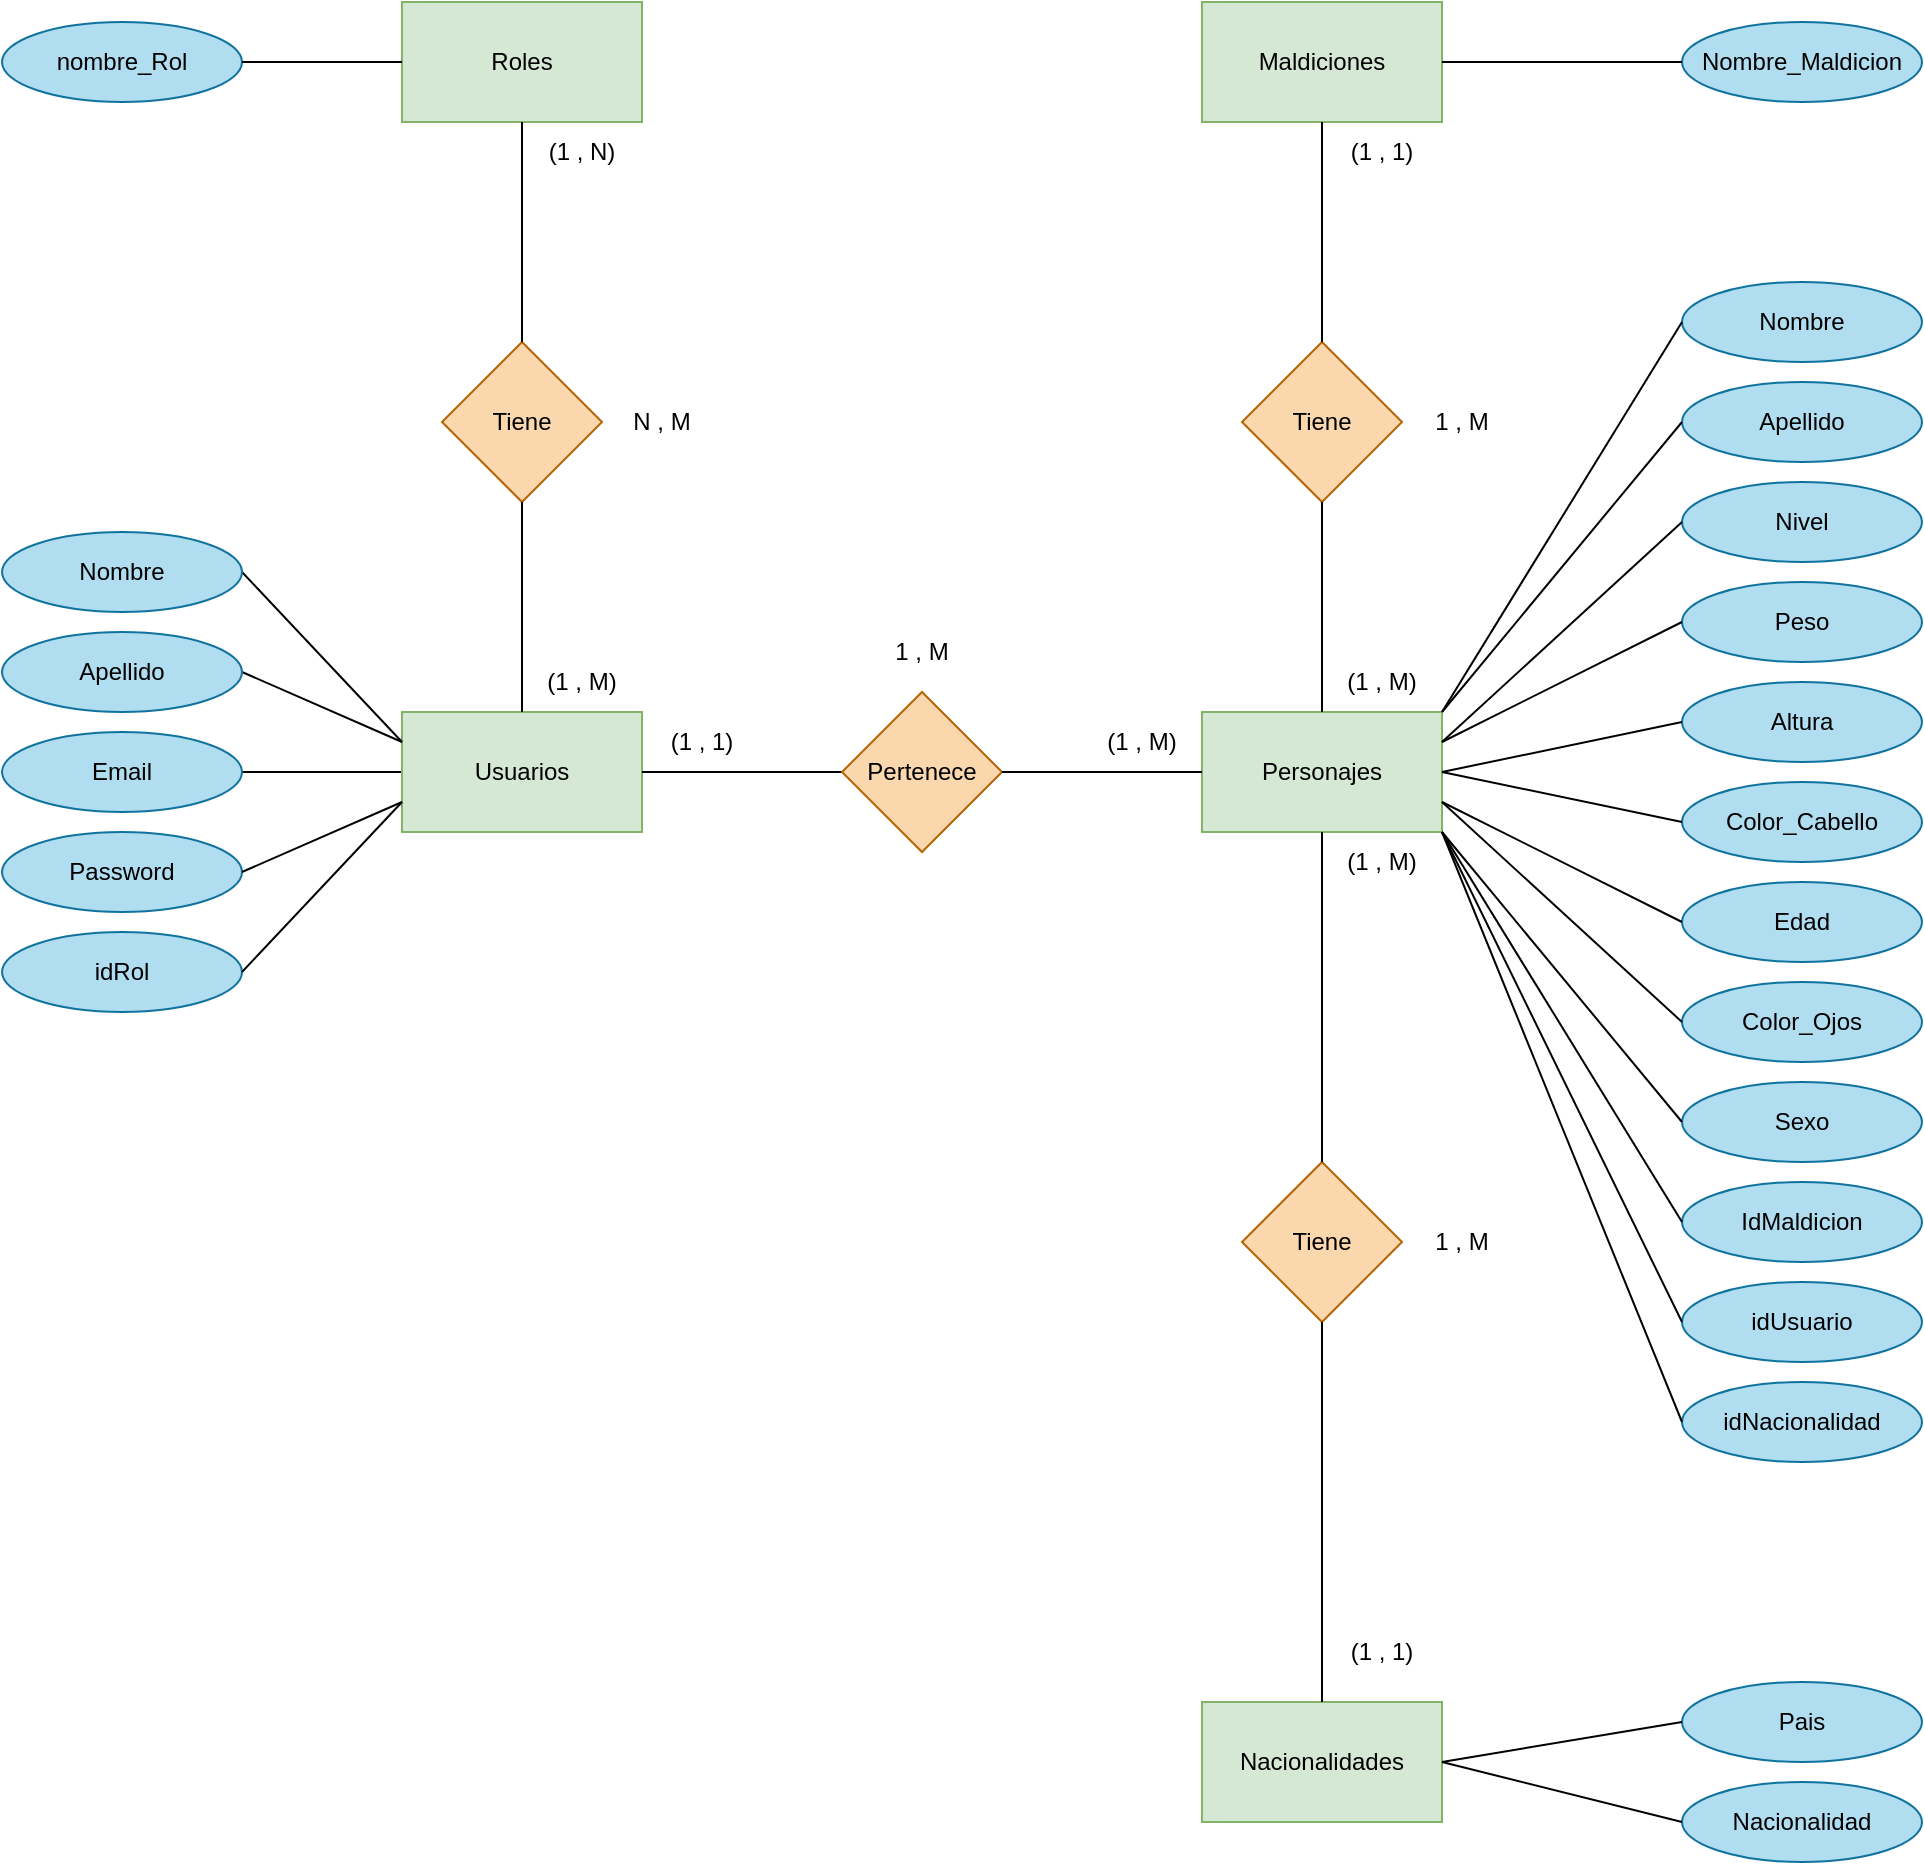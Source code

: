 <mxfile version="24.8.6">
  <diagram name="Página-1" id="3at7x24ETv0sZKgb2_4Q">
    <mxGraphModel dx="866" dy="470" grid="1" gridSize="10" guides="1" tooltips="1" connect="1" arrows="1" fold="1" page="1" pageScale="1" pageWidth="3300" pageHeight="4681" math="0" shadow="0">
      <root>
        <mxCell id="0" />
        <mxCell id="1" parent="0" />
        <mxCell id="y8KlxEAlmwIgQg3cvcYe-1" style="edgeStyle=orthogonalEdgeStyle;rounded=0;orthogonalLoop=1;jettySize=auto;html=1;exitX=0;exitY=0.5;exitDx=0;exitDy=0;entryX=1;entryY=0.5;entryDx=0;entryDy=0;endArrow=none;endFill=0;" edge="1" parent="1" source="y8KlxEAlmwIgQg3cvcYe-2" target="y8KlxEAlmwIgQg3cvcYe-7">
          <mxGeometry relative="1" as="geometry" />
        </mxCell>
        <mxCell id="y8KlxEAlmwIgQg3cvcYe-2" value="Usuarios" style="rounded=0;whiteSpace=wrap;html=1;fillColor=#d5e8d4;strokeColor=#82b366;" vertex="1" parent="1">
          <mxGeometry x="240" y="395" width="120" height="60" as="geometry" />
        </mxCell>
        <mxCell id="y8KlxEAlmwIgQg3cvcYe-3" value="" style="endArrow=none;html=1;rounded=0;exitX=0;exitY=0.25;exitDx=0;exitDy=0;entryX=1;entryY=0.5;entryDx=0;entryDy=0;" edge="1" parent="1" source="y8KlxEAlmwIgQg3cvcYe-2" target="y8KlxEAlmwIgQg3cvcYe-4">
          <mxGeometry width="50" height="50" relative="1" as="geometry">
            <mxPoint x="620" y="485" as="sourcePoint" />
            <mxPoint x="200" y="335" as="targetPoint" />
          </mxGeometry>
        </mxCell>
        <mxCell id="y8KlxEAlmwIgQg3cvcYe-4" value="Nombre" style="ellipse;whiteSpace=wrap;html=1;fillColor=#b1ddf0;strokeColor=#10739e;" vertex="1" parent="1">
          <mxGeometry x="40" y="305" width="120" height="40" as="geometry" />
        </mxCell>
        <mxCell id="y8KlxEAlmwIgQg3cvcYe-5" value="" style="endArrow=none;html=1;rounded=0;exitX=0;exitY=0.25;exitDx=0;exitDy=0;entryX=1;entryY=0.5;entryDx=0;entryDy=0;" edge="1" parent="1" source="y8KlxEAlmwIgQg3cvcYe-2" target="y8KlxEAlmwIgQg3cvcYe-6">
          <mxGeometry width="50" height="50" relative="1" as="geometry">
            <mxPoint x="260" y="385" as="sourcePoint" />
            <mxPoint x="160" y="375" as="targetPoint" />
          </mxGeometry>
        </mxCell>
        <mxCell id="y8KlxEAlmwIgQg3cvcYe-6" value="Apellido" style="ellipse;whiteSpace=wrap;html=1;fillColor=#b1ddf0;strokeColor=#10739e;" vertex="1" parent="1">
          <mxGeometry x="40" y="355" width="120" height="40" as="geometry" />
        </mxCell>
        <mxCell id="y8KlxEAlmwIgQg3cvcYe-7" value="Email" style="ellipse;whiteSpace=wrap;html=1;fillColor=#b1ddf0;strokeColor=#10739e;" vertex="1" parent="1">
          <mxGeometry x="40" y="405" width="120" height="40" as="geometry" />
        </mxCell>
        <mxCell id="y8KlxEAlmwIgQg3cvcYe-8" value="Password" style="ellipse;whiteSpace=wrap;html=1;fillColor=#b1ddf0;strokeColor=#10739e;" vertex="1" parent="1">
          <mxGeometry x="40" y="455" width="120" height="40" as="geometry" />
        </mxCell>
        <mxCell id="y8KlxEAlmwIgQg3cvcYe-9" value="idRol" style="ellipse;whiteSpace=wrap;html=1;fillColor=#b1ddf0;strokeColor=#10739e;" vertex="1" parent="1">
          <mxGeometry x="40" y="505" width="120" height="40" as="geometry" />
        </mxCell>
        <mxCell id="y8KlxEAlmwIgQg3cvcYe-10" value="" style="endArrow=none;html=1;rounded=0;exitX=1;exitY=0.5;exitDx=0;exitDy=0;entryX=0;entryY=0.75;entryDx=0;entryDy=0;" edge="1" parent="1" source="y8KlxEAlmwIgQg3cvcYe-8" target="y8KlxEAlmwIgQg3cvcYe-2">
          <mxGeometry width="50" height="50" relative="1" as="geometry">
            <mxPoint x="620" y="485" as="sourcePoint" />
            <mxPoint x="670" y="435" as="targetPoint" />
          </mxGeometry>
        </mxCell>
        <mxCell id="y8KlxEAlmwIgQg3cvcYe-11" value="" style="endArrow=none;html=1;rounded=0;exitX=1;exitY=0.5;exitDx=0;exitDy=0;entryX=0;entryY=0.75;entryDx=0;entryDy=0;" edge="1" parent="1" source="y8KlxEAlmwIgQg3cvcYe-9" target="y8KlxEAlmwIgQg3cvcYe-2">
          <mxGeometry width="50" height="50" relative="1" as="geometry">
            <mxPoint x="620" y="485" as="sourcePoint" />
            <mxPoint x="670" y="435" as="targetPoint" />
          </mxGeometry>
        </mxCell>
        <mxCell id="y8KlxEAlmwIgQg3cvcYe-12" value="Personajes" style="rounded=0;whiteSpace=wrap;html=1;fillColor=#d5e8d4;strokeColor=#82b366;" vertex="1" parent="1">
          <mxGeometry x="640" y="395" width="120" height="60" as="geometry" />
        </mxCell>
        <mxCell id="y8KlxEAlmwIgQg3cvcYe-13" value="Nombre" style="ellipse;whiteSpace=wrap;html=1;fillColor=#b1ddf0;strokeColor=#10739e;" vertex="1" parent="1">
          <mxGeometry x="880" y="180" width="120" height="40" as="geometry" />
        </mxCell>
        <mxCell id="y8KlxEAlmwIgQg3cvcYe-14" value="Apellido" style="ellipse;whiteSpace=wrap;html=1;fillColor=#b1ddf0;strokeColor=#10739e;" vertex="1" parent="1">
          <mxGeometry x="880" y="230" width="120" height="40" as="geometry" />
        </mxCell>
        <mxCell id="y8KlxEAlmwIgQg3cvcYe-15" value="Nivel" style="ellipse;whiteSpace=wrap;html=1;fillColor=#b1ddf0;strokeColor=#10739e;" vertex="1" parent="1">
          <mxGeometry x="880" y="280" width="120" height="40" as="geometry" />
        </mxCell>
        <mxCell id="y8KlxEAlmwIgQg3cvcYe-16" value="Peso" style="ellipse;whiteSpace=wrap;html=1;fillColor=#b1ddf0;strokeColor=#10739e;" vertex="1" parent="1">
          <mxGeometry x="880" y="330" width="120" height="40" as="geometry" />
        </mxCell>
        <mxCell id="y8KlxEAlmwIgQg3cvcYe-17" value="Altura" style="ellipse;whiteSpace=wrap;html=1;fillColor=#b1ddf0;strokeColor=#10739e;" vertex="1" parent="1">
          <mxGeometry x="880" y="380" width="120" height="40" as="geometry" />
        </mxCell>
        <mxCell id="y8KlxEAlmwIgQg3cvcYe-18" value="Color_Cabello" style="ellipse;whiteSpace=wrap;html=1;fillColor=#b1ddf0;strokeColor=#10739e;" vertex="1" parent="1">
          <mxGeometry x="880" y="430" width="120" height="40" as="geometry" />
        </mxCell>
        <mxCell id="y8KlxEAlmwIgQg3cvcYe-19" value="Edad" style="ellipse;whiteSpace=wrap;html=1;fillColor=#b1ddf0;strokeColor=#10739e;" vertex="1" parent="1">
          <mxGeometry x="880" y="480" width="120" height="40" as="geometry" />
        </mxCell>
        <mxCell id="y8KlxEAlmwIgQg3cvcYe-20" value="Color_Ojos" style="ellipse;whiteSpace=wrap;html=1;fillColor=#b1ddf0;strokeColor=#10739e;" vertex="1" parent="1">
          <mxGeometry x="880" y="530" width="120" height="40" as="geometry" />
        </mxCell>
        <mxCell id="y8KlxEAlmwIgQg3cvcYe-21" value="Sexo" style="ellipse;whiteSpace=wrap;html=1;fillColor=#b1ddf0;strokeColor=#10739e;" vertex="1" parent="1">
          <mxGeometry x="880" y="580" width="120" height="40" as="geometry" />
        </mxCell>
        <mxCell id="y8KlxEAlmwIgQg3cvcYe-22" value="IdMaldicion" style="ellipse;whiteSpace=wrap;html=1;fillColor=#b1ddf0;strokeColor=#10739e;" vertex="1" parent="1">
          <mxGeometry x="880" y="630" width="120" height="40" as="geometry" />
        </mxCell>
        <mxCell id="y8KlxEAlmwIgQg3cvcYe-23" value="" style="endArrow=none;html=1;rounded=0;exitX=0;exitY=0.5;exitDx=0;exitDy=0;entryX=1;entryY=0;entryDx=0;entryDy=0;" edge="1" parent="1" source="y8KlxEAlmwIgQg3cvcYe-13" target="y8KlxEAlmwIgQg3cvcYe-12">
          <mxGeometry width="50" height="50" relative="1" as="geometry">
            <mxPoint x="620" y="485" as="sourcePoint" />
            <mxPoint x="670" y="435" as="targetPoint" />
          </mxGeometry>
        </mxCell>
        <mxCell id="y8KlxEAlmwIgQg3cvcYe-24" value="" style="endArrow=none;html=1;rounded=0;entryX=0;entryY=0.5;entryDx=0;entryDy=0;exitX=1;exitY=0;exitDx=0;exitDy=0;" edge="1" parent="1" source="y8KlxEAlmwIgQg3cvcYe-12" target="y8KlxEAlmwIgQg3cvcYe-14">
          <mxGeometry width="50" height="50" relative="1" as="geometry">
            <mxPoint x="620" y="485" as="sourcePoint" />
            <mxPoint x="670" y="435" as="targetPoint" />
          </mxGeometry>
        </mxCell>
        <mxCell id="y8KlxEAlmwIgQg3cvcYe-25" value="" style="endArrow=none;html=1;rounded=0;entryX=0;entryY=0.5;entryDx=0;entryDy=0;exitX=1;exitY=0.25;exitDx=0;exitDy=0;" edge="1" parent="1" source="y8KlxEAlmwIgQg3cvcYe-12" target="y8KlxEAlmwIgQg3cvcYe-15">
          <mxGeometry width="50" height="50" relative="1" as="geometry">
            <mxPoint x="620" y="485" as="sourcePoint" />
            <mxPoint x="670" y="435" as="targetPoint" />
          </mxGeometry>
        </mxCell>
        <mxCell id="y8KlxEAlmwIgQg3cvcYe-26" value="" style="endArrow=none;html=1;rounded=0;entryX=0;entryY=0.5;entryDx=0;entryDy=0;exitX=1;exitY=0.25;exitDx=0;exitDy=0;" edge="1" parent="1" source="y8KlxEAlmwIgQg3cvcYe-12" target="y8KlxEAlmwIgQg3cvcYe-16">
          <mxGeometry width="50" height="50" relative="1" as="geometry">
            <mxPoint x="620" y="485" as="sourcePoint" />
            <mxPoint x="670" y="435" as="targetPoint" />
          </mxGeometry>
        </mxCell>
        <mxCell id="y8KlxEAlmwIgQg3cvcYe-27" value="" style="endArrow=none;html=1;rounded=0;entryX=0;entryY=0.5;entryDx=0;entryDy=0;exitX=1;exitY=0.5;exitDx=0;exitDy=0;" edge="1" parent="1" source="y8KlxEAlmwIgQg3cvcYe-12" target="y8KlxEAlmwIgQg3cvcYe-17">
          <mxGeometry width="50" height="50" relative="1" as="geometry">
            <mxPoint x="620" y="485" as="sourcePoint" />
            <mxPoint x="670" y="435" as="targetPoint" />
          </mxGeometry>
        </mxCell>
        <mxCell id="y8KlxEAlmwIgQg3cvcYe-28" value="" style="endArrow=none;html=1;rounded=0;entryX=0;entryY=0.5;entryDx=0;entryDy=0;exitX=1;exitY=0.5;exitDx=0;exitDy=0;" edge="1" parent="1" source="y8KlxEAlmwIgQg3cvcYe-12" target="y8KlxEAlmwIgQg3cvcYe-18">
          <mxGeometry width="50" height="50" relative="1" as="geometry">
            <mxPoint x="620" y="485" as="sourcePoint" />
            <mxPoint x="670" y="435" as="targetPoint" />
          </mxGeometry>
        </mxCell>
        <mxCell id="y8KlxEAlmwIgQg3cvcYe-29" value="" style="endArrow=none;html=1;rounded=0;entryX=0;entryY=0.5;entryDx=0;entryDy=0;exitX=1;exitY=0.75;exitDx=0;exitDy=0;" edge="1" parent="1" source="y8KlxEAlmwIgQg3cvcYe-12" target="y8KlxEAlmwIgQg3cvcYe-19">
          <mxGeometry width="50" height="50" relative="1" as="geometry">
            <mxPoint x="620" y="485" as="sourcePoint" />
            <mxPoint x="670" y="435" as="targetPoint" />
          </mxGeometry>
        </mxCell>
        <mxCell id="y8KlxEAlmwIgQg3cvcYe-30" value="" style="endArrow=none;html=1;rounded=0;entryX=0;entryY=0.5;entryDx=0;entryDy=0;exitX=1;exitY=0.75;exitDx=0;exitDy=0;" edge="1" parent="1" source="y8KlxEAlmwIgQg3cvcYe-12" target="y8KlxEAlmwIgQg3cvcYe-20">
          <mxGeometry width="50" height="50" relative="1" as="geometry">
            <mxPoint x="620" y="485" as="sourcePoint" />
            <mxPoint x="670" y="435" as="targetPoint" />
          </mxGeometry>
        </mxCell>
        <mxCell id="y8KlxEAlmwIgQg3cvcYe-31" value="" style="endArrow=none;html=1;rounded=0;entryX=0;entryY=0.5;entryDx=0;entryDy=0;exitX=1;exitY=1;exitDx=0;exitDy=0;" edge="1" parent="1" source="y8KlxEAlmwIgQg3cvcYe-12" target="y8KlxEAlmwIgQg3cvcYe-21">
          <mxGeometry width="50" height="50" relative="1" as="geometry">
            <mxPoint x="620" y="485" as="sourcePoint" />
            <mxPoint x="670" y="435" as="targetPoint" />
          </mxGeometry>
        </mxCell>
        <mxCell id="y8KlxEAlmwIgQg3cvcYe-32" value="" style="endArrow=none;html=1;rounded=0;entryX=0;entryY=0.5;entryDx=0;entryDy=0;exitX=1;exitY=1;exitDx=0;exitDy=0;" edge="1" parent="1" source="y8KlxEAlmwIgQg3cvcYe-12" target="y8KlxEAlmwIgQg3cvcYe-22">
          <mxGeometry width="50" height="50" relative="1" as="geometry">
            <mxPoint x="620" y="485" as="sourcePoint" />
            <mxPoint x="670" y="435" as="targetPoint" />
          </mxGeometry>
        </mxCell>
        <mxCell id="y8KlxEAlmwIgQg3cvcYe-33" value="" style="endArrow=none;html=1;rounded=0;exitX=1;exitY=0.5;exitDx=0;exitDy=0;entryX=0;entryY=0.5;entryDx=0;entryDy=0;" edge="1" parent="1" source="y8KlxEAlmwIgQg3cvcYe-2" target="y8KlxEAlmwIgQg3cvcYe-34">
          <mxGeometry width="50" height="50" relative="1" as="geometry">
            <mxPoint x="620" y="485" as="sourcePoint" />
            <mxPoint x="430" y="425" as="targetPoint" />
          </mxGeometry>
        </mxCell>
        <mxCell id="y8KlxEAlmwIgQg3cvcYe-34" value="Pertenece" style="rhombus;whiteSpace=wrap;html=1;fillColor=#fad7ac;strokeColor=#b46504;" vertex="1" parent="1">
          <mxGeometry x="460" y="385" width="80" height="80" as="geometry" />
        </mxCell>
        <mxCell id="y8KlxEAlmwIgQg3cvcYe-35" value="" style="endArrow=none;html=1;rounded=0;entryX=0;entryY=0.5;entryDx=0;entryDy=0;exitX=1;exitY=0.5;exitDx=0;exitDy=0;" edge="1" parent="1" source="y8KlxEAlmwIgQg3cvcYe-34" target="y8KlxEAlmwIgQg3cvcYe-12">
          <mxGeometry width="50" height="50" relative="1" as="geometry">
            <mxPoint x="620" y="485" as="sourcePoint" />
            <mxPoint x="670" y="435" as="targetPoint" />
          </mxGeometry>
        </mxCell>
        <mxCell id="y8KlxEAlmwIgQg3cvcYe-36" value="Nacionalidades" style="rounded=0;whiteSpace=wrap;html=1;fillColor=#d5e8d4;strokeColor=#82b366;" vertex="1" parent="1">
          <mxGeometry x="640" y="890" width="120" height="60" as="geometry" />
        </mxCell>
        <mxCell id="y8KlxEAlmwIgQg3cvcYe-37" value="Tiene" style="rhombus;whiteSpace=wrap;html=1;fillColor=#fad7ac;strokeColor=#b46504;" vertex="1" parent="1">
          <mxGeometry x="660" y="620" width="80" height="80" as="geometry" />
        </mxCell>
        <mxCell id="y8KlxEAlmwIgQg3cvcYe-38" value="" style="endArrow=none;html=1;rounded=0;exitX=0.5;exitY=0;exitDx=0;exitDy=0;entryX=0.5;entryY=1;entryDx=0;entryDy=0;" edge="1" parent="1" source="y8KlxEAlmwIgQg3cvcYe-37" target="y8KlxEAlmwIgQg3cvcYe-12">
          <mxGeometry width="50" height="50" relative="1" as="geometry">
            <mxPoint x="620" y="485" as="sourcePoint" />
            <mxPoint x="670" y="435" as="targetPoint" />
          </mxGeometry>
        </mxCell>
        <mxCell id="y8KlxEAlmwIgQg3cvcYe-39" value="" style="endArrow=none;html=1;rounded=0;exitX=0.5;exitY=0;exitDx=0;exitDy=0;entryX=0.5;entryY=1;entryDx=0;entryDy=0;" edge="1" parent="1" source="y8KlxEAlmwIgQg3cvcYe-36" target="y8KlxEAlmwIgQg3cvcYe-37">
          <mxGeometry width="50" height="50" relative="1" as="geometry">
            <mxPoint x="620" y="485" as="sourcePoint" />
            <mxPoint x="670" y="435" as="targetPoint" />
          </mxGeometry>
        </mxCell>
        <mxCell id="y8KlxEAlmwIgQg3cvcYe-40" value="Pais" style="ellipse;whiteSpace=wrap;html=1;fillColor=#b1ddf0;strokeColor=#10739e;" vertex="1" parent="1">
          <mxGeometry x="880" y="880" width="120" height="40" as="geometry" />
        </mxCell>
        <mxCell id="y8KlxEAlmwIgQg3cvcYe-41" value="Nacionalidad" style="ellipse;whiteSpace=wrap;html=1;fillColor=#b1ddf0;strokeColor=#10739e;" vertex="1" parent="1">
          <mxGeometry x="880" y="930" width="120" height="40" as="geometry" />
        </mxCell>
        <mxCell id="y8KlxEAlmwIgQg3cvcYe-42" value="" style="endArrow=none;html=1;rounded=0;entryX=0;entryY=0.5;entryDx=0;entryDy=0;exitX=1;exitY=0.5;exitDx=0;exitDy=0;" edge="1" parent="1" source="y8KlxEAlmwIgQg3cvcYe-36" target="y8KlxEAlmwIgQg3cvcYe-40">
          <mxGeometry width="50" height="50" relative="1" as="geometry">
            <mxPoint x="620" y="990" as="sourcePoint" />
            <mxPoint x="670" y="940" as="targetPoint" />
          </mxGeometry>
        </mxCell>
        <mxCell id="y8KlxEAlmwIgQg3cvcYe-43" value="" style="endArrow=none;html=1;rounded=0;entryX=0;entryY=0.5;entryDx=0;entryDy=0;exitX=1;exitY=0.5;exitDx=0;exitDy=0;" edge="1" parent="1" source="y8KlxEAlmwIgQg3cvcYe-36" target="y8KlxEAlmwIgQg3cvcYe-41">
          <mxGeometry width="50" height="50" relative="1" as="geometry">
            <mxPoint x="620" y="990" as="sourcePoint" />
            <mxPoint x="670" y="940" as="targetPoint" />
          </mxGeometry>
        </mxCell>
        <mxCell id="y8KlxEAlmwIgQg3cvcYe-44" value="Maldiciones" style="rounded=0;whiteSpace=wrap;html=1;fillColor=#d5e8d4;strokeColor=#82b366;" vertex="1" parent="1">
          <mxGeometry x="640" y="40" width="120" height="60" as="geometry" />
        </mxCell>
        <mxCell id="y8KlxEAlmwIgQg3cvcYe-45" value="Nombre_Maldicion" style="ellipse;whiteSpace=wrap;html=1;fillColor=#b1ddf0;strokeColor=#10739e;" vertex="1" parent="1">
          <mxGeometry x="880" y="50" width="120" height="40" as="geometry" />
        </mxCell>
        <mxCell id="y8KlxEAlmwIgQg3cvcYe-46" value="" style="endArrow=none;html=1;rounded=0;entryX=0;entryY=0.5;entryDx=0;entryDy=0;exitX=1;exitY=0.5;exitDx=0;exitDy=0;" edge="1" parent="1" source="y8KlxEAlmwIgQg3cvcYe-44" target="y8KlxEAlmwIgQg3cvcYe-45">
          <mxGeometry width="50" height="50" relative="1" as="geometry">
            <mxPoint x="620" y="150" as="sourcePoint" />
            <mxPoint x="670" y="100" as="targetPoint" />
          </mxGeometry>
        </mxCell>
        <mxCell id="y8KlxEAlmwIgQg3cvcYe-47" value="Tiene" style="rhombus;whiteSpace=wrap;html=1;fillColor=#fad7ac;strokeColor=#b46504;" vertex="1" parent="1">
          <mxGeometry x="660" y="210" width="80" height="80" as="geometry" />
        </mxCell>
        <mxCell id="y8KlxEAlmwIgQg3cvcYe-48" value="" style="endArrow=none;html=1;rounded=0;entryX=0.5;entryY=1;entryDx=0;entryDy=0;exitX=0.5;exitY=0;exitDx=0;exitDy=0;" edge="1" parent="1" source="y8KlxEAlmwIgQg3cvcYe-47" target="y8KlxEAlmwIgQg3cvcYe-44">
          <mxGeometry width="50" height="50" relative="1" as="geometry">
            <mxPoint x="620" y="150" as="sourcePoint" />
            <mxPoint x="670" y="100" as="targetPoint" />
          </mxGeometry>
        </mxCell>
        <mxCell id="y8KlxEAlmwIgQg3cvcYe-49" value="" style="endArrow=none;html=1;rounded=0;entryX=0.5;entryY=1;entryDx=0;entryDy=0;exitX=0.5;exitY=0;exitDx=0;exitDy=0;" edge="1" parent="1" source="y8KlxEAlmwIgQg3cvcYe-12" target="y8KlxEAlmwIgQg3cvcYe-47">
          <mxGeometry width="50" height="50" relative="1" as="geometry">
            <mxPoint x="620" y="150" as="sourcePoint" />
            <mxPoint x="670" y="100" as="targetPoint" />
          </mxGeometry>
        </mxCell>
        <mxCell id="y8KlxEAlmwIgQg3cvcYe-50" value="Roles" style="rounded=0;whiteSpace=wrap;html=1;fillColor=#d5e8d4;strokeColor=#82b366;" vertex="1" parent="1">
          <mxGeometry x="240" y="40" width="120" height="60" as="geometry" />
        </mxCell>
        <mxCell id="y8KlxEAlmwIgQg3cvcYe-51" value="nombre_Rol" style="ellipse;whiteSpace=wrap;html=1;fillColor=#b1ddf0;strokeColor=#10739e;" vertex="1" parent="1">
          <mxGeometry x="40" y="50" width="120" height="40" as="geometry" />
        </mxCell>
        <mxCell id="y8KlxEAlmwIgQg3cvcYe-52" value="" style="endArrow=none;html=1;rounded=0;exitX=1;exitY=0.5;exitDx=0;exitDy=0;entryX=0;entryY=0.5;entryDx=0;entryDy=0;" edge="1" parent="1" source="y8KlxEAlmwIgQg3cvcYe-51" target="y8KlxEAlmwIgQg3cvcYe-50">
          <mxGeometry width="50" height="50" relative="1" as="geometry">
            <mxPoint x="620" y="-10" as="sourcePoint" />
            <mxPoint x="670" y="-60" as="targetPoint" />
          </mxGeometry>
        </mxCell>
        <mxCell id="y8KlxEAlmwIgQg3cvcYe-53" value="Tiene" style="rhombus;whiteSpace=wrap;html=1;fillColor=#fad7ac;strokeColor=#b46504;" vertex="1" parent="1">
          <mxGeometry x="260" y="210" width="80" height="80" as="geometry" />
        </mxCell>
        <mxCell id="y8KlxEAlmwIgQg3cvcYe-54" value="" style="endArrow=none;html=1;rounded=0;exitX=0.5;exitY=0;exitDx=0;exitDy=0;entryX=0.5;entryY=1;entryDx=0;entryDy=0;" edge="1" parent="1" source="y8KlxEAlmwIgQg3cvcYe-53" target="y8KlxEAlmwIgQg3cvcYe-50">
          <mxGeometry width="50" height="50" relative="1" as="geometry">
            <mxPoint x="620" y="150" as="sourcePoint" />
            <mxPoint x="670" y="100" as="targetPoint" />
          </mxGeometry>
        </mxCell>
        <mxCell id="y8KlxEAlmwIgQg3cvcYe-55" value="" style="endArrow=none;html=1;rounded=0;exitX=0.5;exitY=0;exitDx=0;exitDy=0;entryX=0.5;entryY=1;entryDx=0;entryDy=0;" edge="1" parent="1" source="y8KlxEAlmwIgQg3cvcYe-2" target="y8KlxEAlmwIgQg3cvcYe-53">
          <mxGeometry width="50" height="50" relative="1" as="geometry">
            <mxPoint x="299.5" y="395" as="sourcePoint" />
            <mxPoint x="300" y="310" as="targetPoint" />
          </mxGeometry>
        </mxCell>
        <mxCell id="y8KlxEAlmwIgQg3cvcYe-56" value="(1 , M)" style="text;html=1;align=center;verticalAlign=middle;whiteSpace=wrap;rounded=0;" vertex="1" parent="1">
          <mxGeometry x="580" y="395" width="60" height="30" as="geometry" />
        </mxCell>
        <mxCell id="y8KlxEAlmwIgQg3cvcYe-57" value="(1 , 1)" style="text;html=1;align=center;verticalAlign=middle;whiteSpace=wrap;rounded=0;" vertex="1" parent="1">
          <mxGeometry x="360" y="395" width="60" height="30" as="geometry" />
        </mxCell>
        <mxCell id="y8KlxEAlmwIgQg3cvcYe-58" value="1 , M" style="text;html=1;align=center;verticalAlign=middle;whiteSpace=wrap;rounded=0;" vertex="1" parent="1">
          <mxGeometry x="470" y="350" width="60" height="30" as="geometry" />
        </mxCell>
        <mxCell id="y8KlxEAlmwIgQg3cvcYe-59" value="(1 , N)" style="text;html=1;align=center;verticalAlign=middle;whiteSpace=wrap;rounded=0;" vertex="1" parent="1">
          <mxGeometry x="300" y="100" width="60" height="30" as="geometry" />
        </mxCell>
        <mxCell id="y8KlxEAlmwIgQg3cvcYe-60" value="(1 , M)" style="text;html=1;align=center;verticalAlign=middle;whiteSpace=wrap;rounded=0;" vertex="1" parent="1">
          <mxGeometry x="300" y="365" width="60" height="30" as="geometry" />
        </mxCell>
        <mxCell id="y8KlxEAlmwIgQg3cvcYe-61" value="N , M" style="text;html=1;align=center;verticalAlign=middle;whiteSpace=wrap;rounded=0;" vertex="1" parent="1">
          <mxGeometry x="340" y="235" width="60" height="30" as="geometry" />
        </mxCell>
        <mxCell id="y8KlxEAlmwIgQg3cvcYe-62" value="(1 , 1)" style="text;html=1;align=center;verticalAlign=middle;whiteSpace=wrap;rounded=0;" vertex="1" parent="1">
          <mxGeometry x="700" y="100" width="60" height="30" as="geometry" />
        </mxCell>
        <mxCell id="y8KlxEAlmwIgQg3cvcYe-63" value="(1 , M)" style="text;html=1;align=center;verticalAlign=middle;whiteSpace=wrap;rounded=0;" vertex="1" parent="1">
          <mxGeometry x="700" y="365" width="60" height="30" as="geometry" />
        </mxCell>
        <mxCell id="y8KlxEAlmwIgQg3cvcYe-64" value="1 , M" style="text;html=1;align=center;verticalAlign=middle;whiteSpace=wrap;rounded=0;" vertex="1" parent="1">
          <mxGeometry x="740" y="235" width="60" height="30" as="geometry" />
        </mxCell>
        <mxCell id="y8KlxEAlmwIgQg3cvcYe-65" value="(1 , 1)" style="text;html=1;align=center;verticalAlign=middle;whiteSpace=wrap;rounded=0;" vertex="1" parent="1">
          <mxGeometry x="700" y="850" width="60" height="30" as="geometry" />
        </mxCell>
        <mxCell id="y8KlxEAlmwIgQg3cvcYe-66" value="(1 , M)" style="text;html=1;align=center;verticalAlign=middle;whiteSpace=wrap;rounded=0;" vertex="1" parent="1">
          <mxGeometry x="700" y="455" width="60" height="30" as="geometry" />
        </mxCell>
        <mxCell id="y8KlxEAlmwIgQg3cvcYe-67" value="1 , M" style="text;html=1;align=center;verticalAlign=middle;whiteSpace=wrap;rounded=0;" vertex="1" parent="1">
          <mxGeometry x="740" y="645" width="60" height="30" as="geometry" />
        </mxCell>
        <mxCell id="y8KlxEAlmwIgQg3cvcYe-68" value="idUsuario" style="ellipse;whiteSpace=wrap;html=1;fillColor=#b1ddf0;strokeColor=#10739e;" vertex="1" parent="1">
          <mxGeometry x="880" y="680" width="120" height="40" as="geometry" />
        </mxCell>
        <mxCell id="y8KlxEAlmwIgQg3cvcYe-69" value="idNacionalidad" style="ellipse;whiteSpace=wrap;html=1;fillColor=#b1ddf0;strokeColor=#10739e;" vertex="1" parent="1">
          <mxGeometry x="880" y="730" width="120" height="40" as="geometry" />
        </mxCell>
        <mxCell id="y8KlxEAlmwIgQg3cvcYe-70" value="" style="endArrow=none;html=1;rounded=0;entryX=1;entryY=1;entryDx=0;entryDy=0;exitX=0;exitY=0.5;exitDx=0;exitDy=0;" edge="1" parent="1" source="y8KlxEAlmwIgQg3cvcYe-68" target="y8KlxEAlmwIgQg3cvcYe-12">
          <mxGeometry width="50" height="50" relative="1" as="geometry">
            <mxPoint x="580" y="590" as="sourcePoint" />
            <mxPoint x="630" y="540" as="targetPoint" />
          </mxGeometry>
        </mxCell>
        <mxCell id="y8KlxEAlmwIgQg3cvcYe-71" value="" style="endArrow=none;html=1;rounded=0;entryX=1;entryY=0;entryDx=0;entryDy=0;exitX=0;exitY=0.5;exitDx=0;exitDy=0;" edge="1" parent="1" source="y8KlxEAlmwIgQg3cvcYe-69" target="y8KlxEAlmwIgQg3cvcYe-66">
          <mxGeometry width="50" height="50" relative="1" as="geometry">
            <mxPoint x="580" y="590" as="sourcePoint" />
            <mxPoint x="630" y="540" as="targetPoint" />
          </mxGeometry>
        </mxCell>
      </root>
    </mxGraphModel>
  </diagram>
</mxfile>
